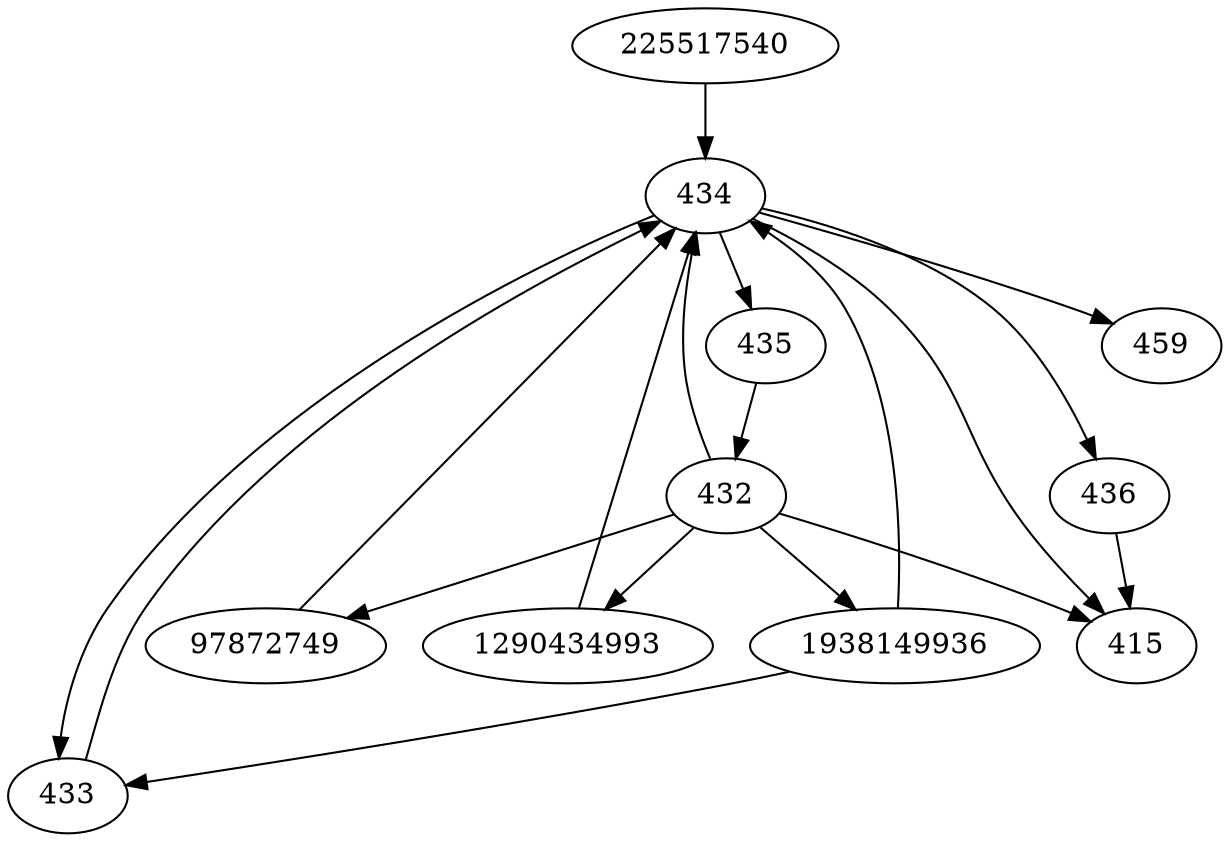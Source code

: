 strict digraph  {
225517540;
459;
97872749;
1938149936;
1290434993;
432;
433;
435;
436;
434;
415;
225517540 -> 434;
97872749 -> 434;
1938149936 -> 433;
1938149936 -> 434;
1290434993 -> 434;
432 -> 1938149936;
432 -> 1290434993;
432 -> 97872749;
432 -> 415;
432 -> 434;
433 -> 434;
435 -> 432;
436 -> 415;
434 -> 433;
434 -> 459;
434 -> 415;
434 -> 435;
434 -> 436;
}
